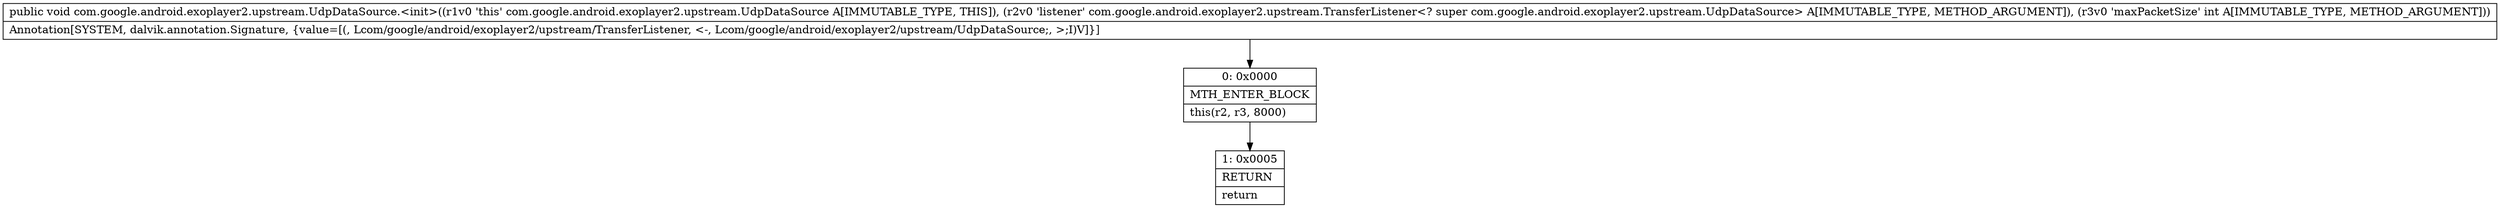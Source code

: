 digraph "CFG forcom.google.android.exoplayer2.upstream.UdpDataSource.\<init\>(Lcom\/google\/android\/exoplayer2\/upstream\/TransferListener;I)V" {
Node_0 [shape=record,label="{0\:\ 0x0000|MTH_ENTER_BLOCK\l|this(r2, r3, 8000)\l}"];
Node_1 [shape=record,label="{1\:\ 0x0005|RETURN\l|return\l}"];
MethodNode[shape=record,label="{public void com.google.android.exoplayer2.upstream.UdpDataSource.\<init\>((r1v0 'this' com.google.android.exoplayer2.upstream.UdpDataSource A[IMMUTABLE_TYPE, THIS]), (r2v0 'listener' com.google.android.exoplayer2.upstream.TransferListener\<? super com.google.android.exoplayer2.upstream.UdpDataSource\> A[IMMUTABLE_TYPE, METHOD_ARGUMENT]), (r3v0 'maxPacketSize' int A[IMMUTABLE_TYPE, METHOD_ARGUMENT]))  | Annotation[SYSTEM, dalvik.annotation.Signature, \{value=[(, Lcom\/google\/android\/exoplayer2\/upstream\/TransferListener, \<\-, Lcom\/google\/android\/exoplayer2\/upstream\/UdpDataSource;, \>;I)V]\}]\l}"];
MethodNode -> Node_0;
Node_0 -> Node_1;
}

